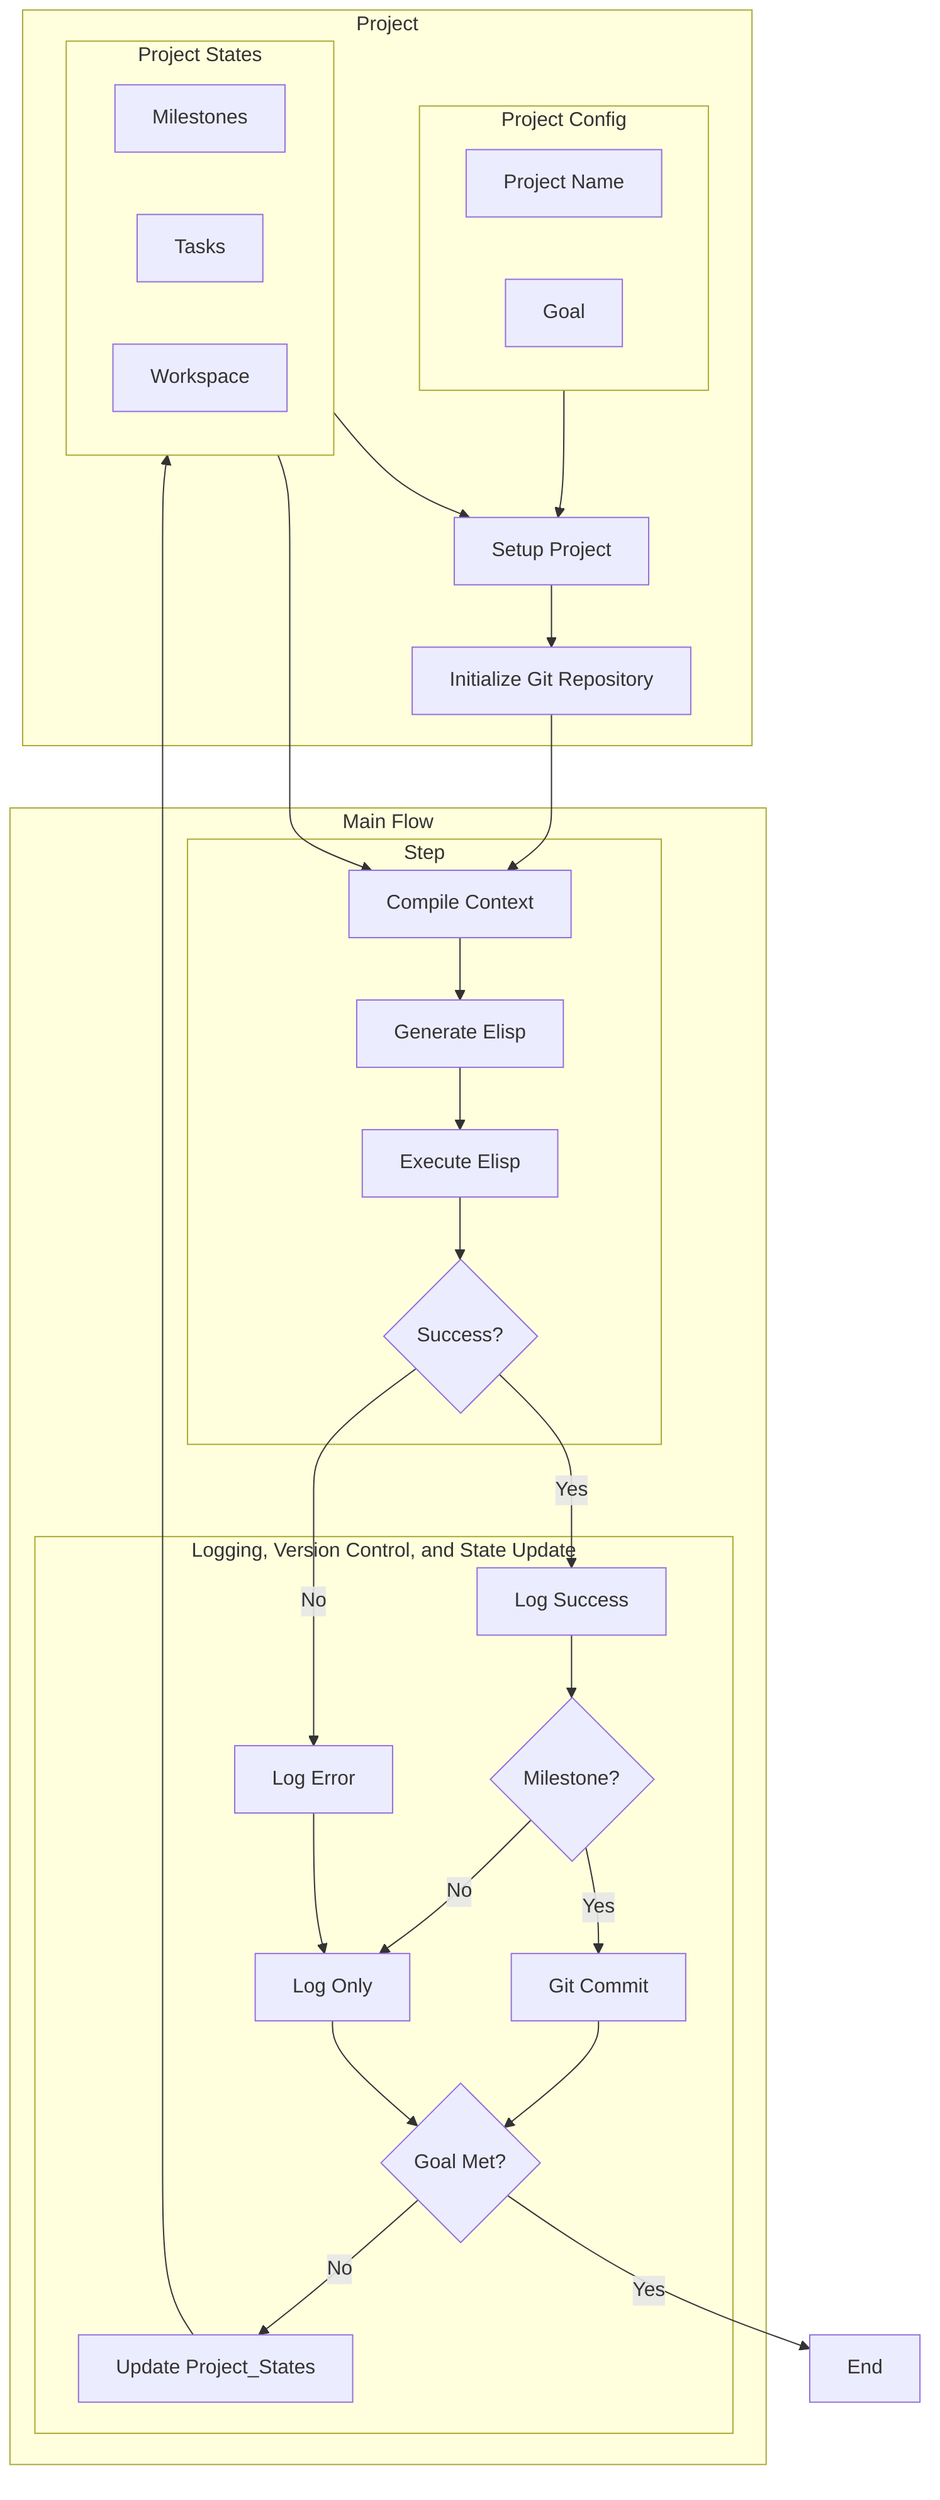 graph TD
    subgraph Project
    subgraph PC[Project Config]
        A1[Project Name]
        A2[Goal]
    end
    subgraph PS[Project States]
        A3[Milestones]
        A4[Tasks]
        A5[Workspace]
    end
    A[Setup Project]
    B[Initialize Git Repository]
    end

    subgraph Main Flow
    subgraph Step
        D[Compile Context]
        E[Generate Elisp]
        F[Execute Elisp]
        G{Success?}
    end

    subgraph "Logging, Version Control, and State Update"
        H[Log Success]
        I[Log Error]
        J{Milestone?}
        K[Git Commit]
        L[Log Only]
        M{Goal Met?}
        N[Update Project_States]
    end
    end

    PC --> A
    PS --> A
    A --> B
    B --> D
    PS --> D
    D --> E --> F --> G
    G -- Yes --> H
    G -- No --> I
    H --> J
    J -- Yes --> K
    J -- No --> L
    K --> M
    I --> L
    L --> M
    M -- No --> N
    N --> PS
    M -- Yes --> Z[End]